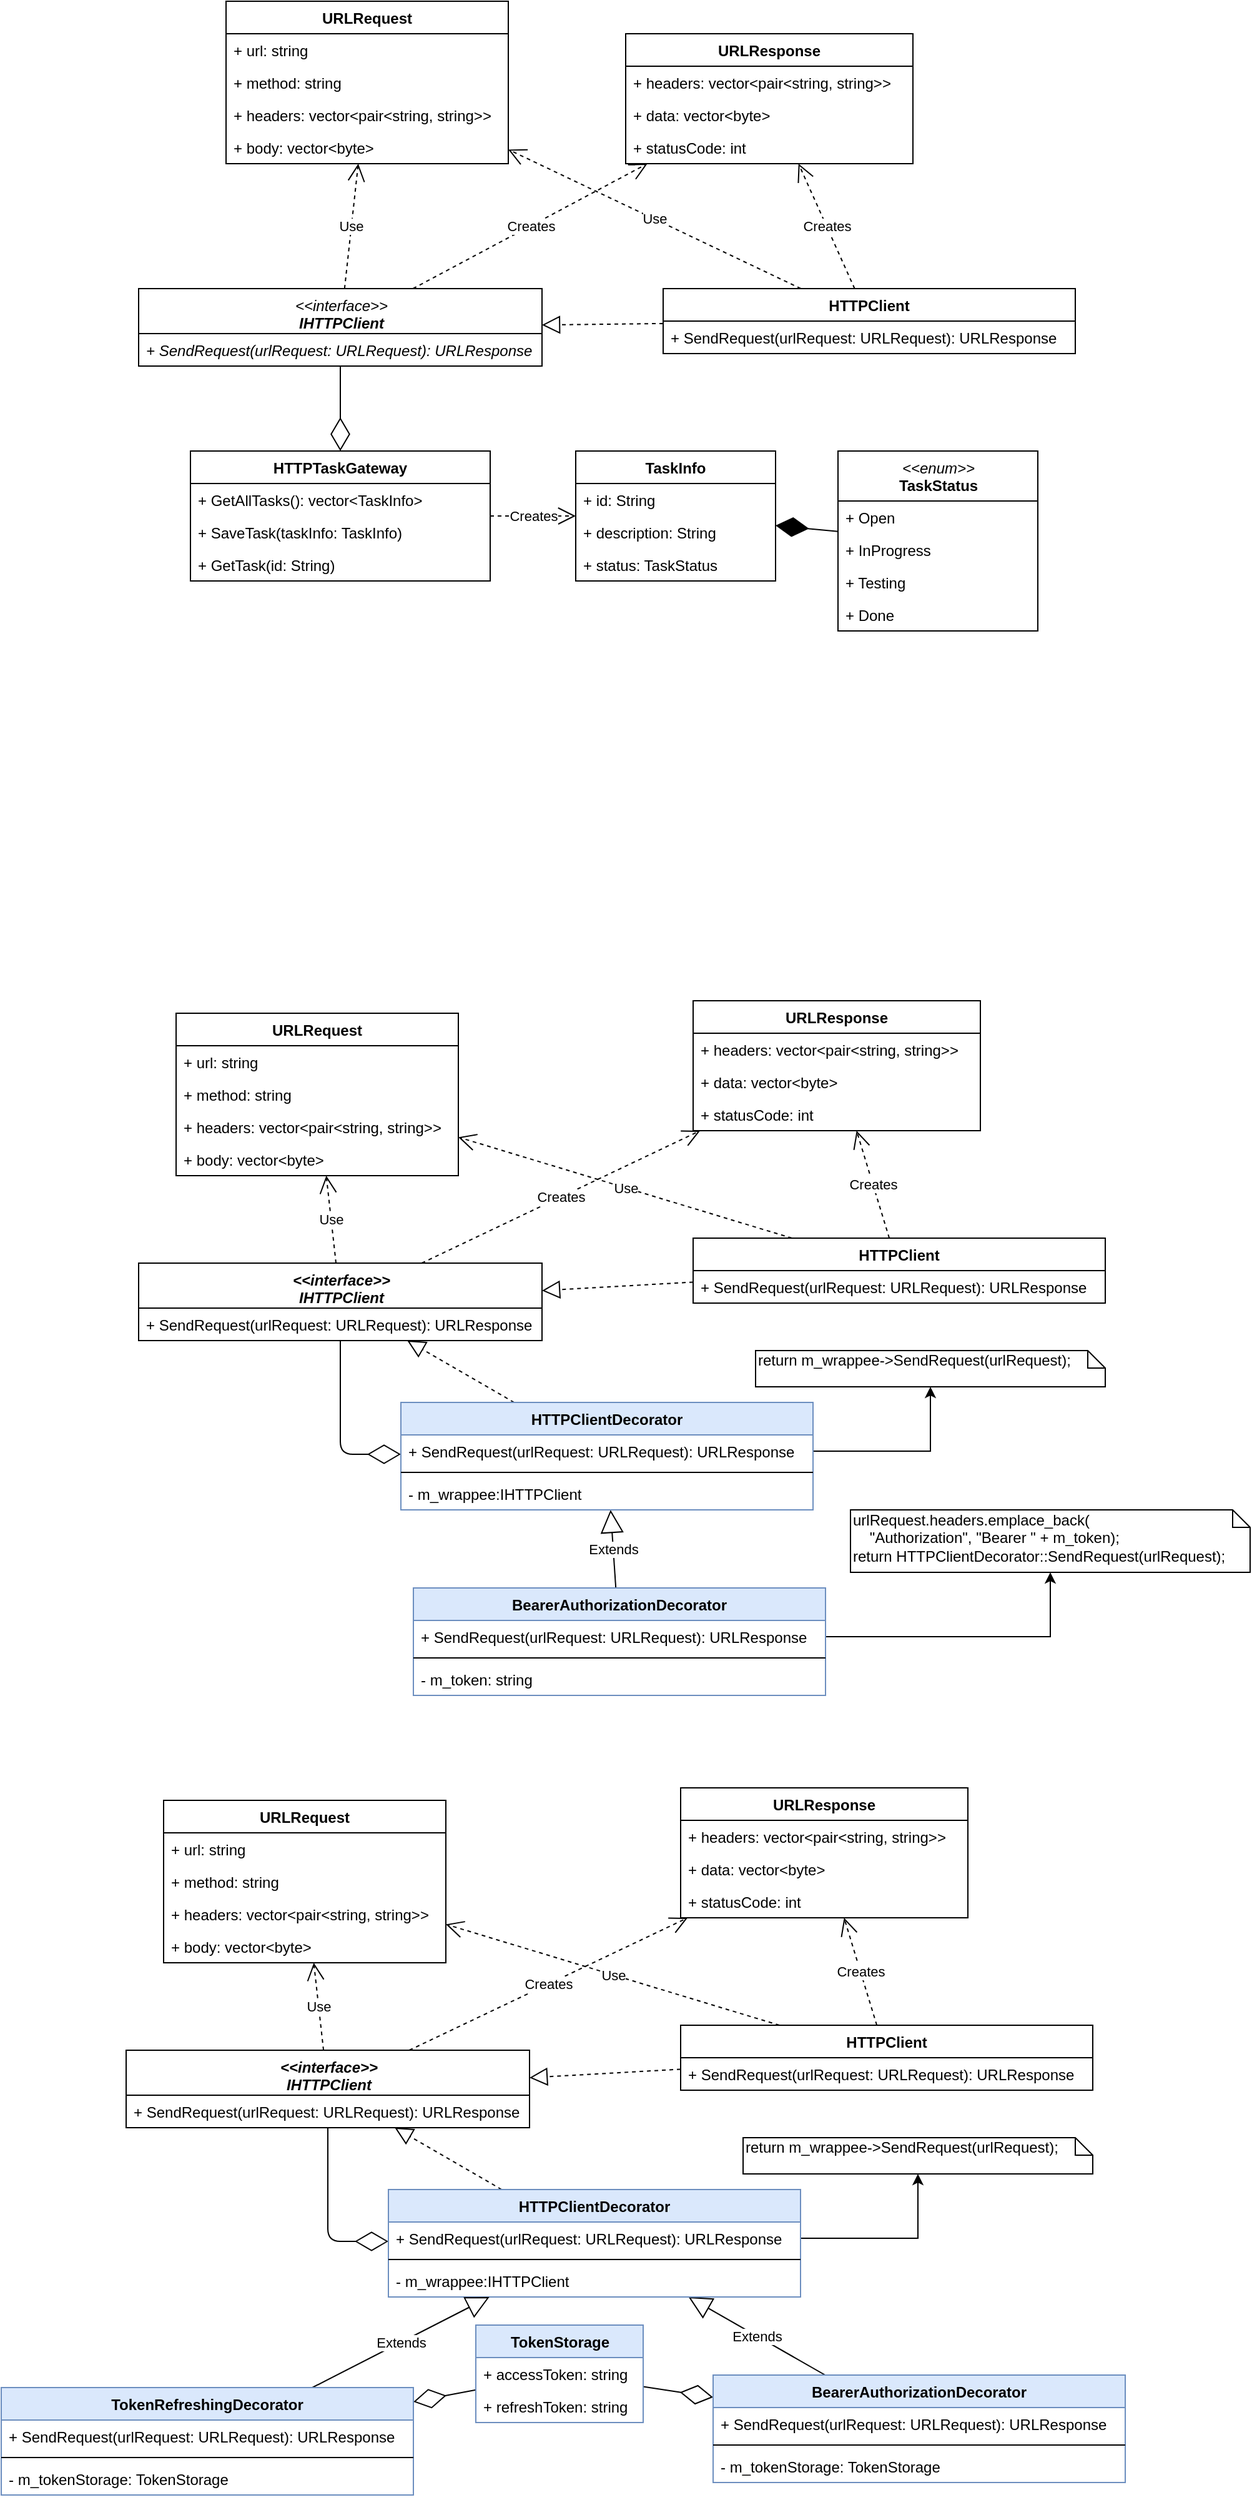 <mxfile version="13.6.9" type="device"><diagram id="-SCo0IzD3oHXbsOg4MZh" name="Page-1"><mxGraphModel dx="2249" dy="840" grid="1" gridSize="10" guides="1" tooltips="1" connect="1" arrows="1" fold="1" page="1" pageScale="1" pageWidth="827" pageHeight="1169" math="0" shadow="0"><root><mxCell id="0"/><mxCell id="1" parent="0"/><mxCell id="9I6hs4nXbi-sUa1rTmq4-19" value="Use" style="endArrow=open;endSize=12;dashed=1;html=1;" edge="1" parent="1" source="9I6hs4nXbi-sUa1rTmq4-7" target="9I6hs4nXbi-sUa1rTmq4-1"><mxGeometry width="160" relative="1" as="geometry"><mxPoint x="440" y="190" as="sourcePoint"/><mxPoint x="600" y="190" as="targetPoint"/></mxGeometry></mxCell><mxCell id="9I6hs4nXbi-sUa1rTmq4-20" value="Creates" style="endArrow=open;endSize=12;dashed=1;html=1;" edge="1" parent="1" source="9I6hs4nXbi-sUa1rTmq4-7" target="9I6hs4nXbi-sUa1rTmq4-11"><mxGeometry width="160" relative="1" as="geometry"><mxPoint x="410.795" y="250" as="sourcePoint"/><mxPoint x="386.012" y="180" as="targetPoint"/></mxGeometry></mxCell><mxCell id="9I6hs4nXbi-sUa1rTmq4-37" value="" style="endArrow=diamondThin;endFill=0;endSize=24;html=1;" edge="1" parent="1" source="9I6hs4nXbi-sUa1rTmq4-42" target="9I6hs4nXbi-sUa1rTmq4-21"><mxGeometry width="160" relative="1" as="geometry"><mxPoint x="290" y="610" as="sourcePoint"/><mxPoint x="450" y="610" as="targetPoint"/></mxGeometry></mxCell><mxCell id="9I6hs4nXbi-sUa1rTmq4-38" value="Creates" style="endArrow=open;endSize=12;dashed=1;html=1;" edge="1" parent="1" source="9I6hs4nXbi-sUa1rTmq4-21" target="9I6hs4nXbi-sUa1rTmq4-26"><mxGeometry width="160" relative="1" as="geometry"><mxPoint x="600" y="540" as="sourcePoint"/><mxPoint x="760" y="540" as="targetPoint"/></mxGeometry></mxCell><mxCell id="9I6hs4nXbi-sUa1rTmq4-39" value="" style="endArrow=diamondThin;endFill=1;endSize=24;html=1;" edge="1" parent="1" source="9I6hs4nXbi-sUa1rTmq4-31" target="9I6hs4nXbi-sUa1rTmq4-26"><mxGeometry width="160" relative="1" as="geometry"><mxPoint x="660" y="570" as="sourcePoint"/><mxPoint x="820" y="570" as="targetPoint"/></mxGeometry></mxCell><mxCell id="9I6hs4nXbi-sUa1rTmq4-42" value="&lt;i&gt;&lt;span style=&quot;font-weight: normal&quot;&gt;&amp;lt;&amp;lt;interface&amp;gt;&amp;gt;&lt;/span&gt;&lt;br&gt;IHTTPClient&lt;/i&gt;" style="swimlane;fontStyle=1;align=center;verticalAlign=top;childLayout=stackLayout;horizontal=1;startSize=36;horizontalStack=0;resizeParent=1;resizeParentMax=0;resizeLast=0;collapsible=1;marginBottom=0;html=1;" vertex="1" parent="1"><mxGeometry x="-30" y="270" width="323" height="62" as="geometry"/></mxCell><mxCell id="9I6hs4nXbi-sUa1rTmq4-46" value="+ SendRequest(urlRequest: URLRequest): URLResponse" style="text;strokeColor=none;fillColor=none;align=left;verticalAlign=top;spacingLeft=4;spacingRight=4;overflow=hidden;rotatable=0;points=[[0,0.5],[1,0.5]];portConstraint=eastwest;fontStyle=2" vertex="1" parent="9I6hs4nXbi-sUa1rTmq4-42"><mxGeometry y="36" width="323" height="26" as="geometry"/></mxCell><mxCell id="9I6hs4nXbi-sUa1rTmq4-47" value="Use" style="endArrow=open;endSize=12;dashed=1;html=1;" edge="1" parent="1" source="9I6hs4nXbi-sUa1rTmq4-42" target="9I6hs4nXbi-sUa1rTmq4-1"><mxGeometry width="160" relative="1" as="geometry"><mxPoint x="604.492" y="270" as="sourcePoint"/><mxPoint x="464.271" y="180" as="targetPoint"/></mxGeometry></mxCell><mxCell id="9I6hs4nXbi-sUa1rTmq4-48" value="Creates" style="endArrow=open;endSize=12;dashed=1;html=1;" edge="1" parent="1" source="9I6hs4nXbi-sUa1rTmq4-42" target="9I6hs4nXbi-sUa1rTmq4-11"><mxGeometry width="160" relative="1" as="geometry"><mxPoint x="650.024" y="270" as="sourcePoint"/><mxPoint x="677.464" y="128" as="targetPoint"/></mxGeometry></mxCell><mxCell id="9I6hs4nXbi-sUa1rTmq4-49" value="" style="endArrow=block;dashed=1;endFill=0;endSize=12;html=1;" edge="1" parent="1" source="9I6hs4nXbi-sUa1rTmq4-7" target="9I6hs4nXbi-sUa1rTmq4-42"><mxGeometry width="160" relative="1" as="geometry"><mxPoint x="180" y="460" as="sourcePoint"/><mxPoint x="340" y="460" as="targetPoint"/></mxGeometry></mxCell><mxCell id="9I6hs4nXbi-sUa1rTmq4-1" value="URLRequest" style="swimlane;fontStyle=1;align=center;verticalAlign=top;childLayout=stackLayout;horizontal=1;startSize=26;horizontalStack=0;resizeParent=1;resizeParentMax=0;resizeLast=0;collapsible=1;marginBottom=0;" vertex="1" parent="1"><mxGeometry x="40" y="40" width="226" height="130" as="geometry"/></mxCell><mxCell id="9I6hs4nXbi-sUa1rTmq4-6" value="+ url: string" style="text;strokeColor=none;fillColor=none;align=left;verticalAlign=top;spacingLeft=4;spacingRight=4;overflow=hidden;rotatable=0;points=[[0,0.5],[1,0.5]];portConstraint=eastwest;" vertex="1" parent="9I6hs4nXbi-sUa1rTmq4-1"><mxGeometry y="26" width="226" height="26" as="geometry"/></mxCell><mxCell id="9I6hs4nXbi-sUa1rTmq4-5" value="+ method: string" style="text;strokeColor=none;fillColor=none;align=left;verticalAlign=top;spacingLeft=4;spacingRight=4;overflow=hidden;rotatable=0;points=[[0,0.5],[1,0.5]];portConstraint=eastwest;" vertex="1" parent="9I6hs4nXbi-sUa1rTmq4-1"><mxGeometry y="52" width="226" height="26" as="geometry"/></mxCell><mxCell id="9I6hs4nXbi-sUa1rTmq4-4" value="+ headers: vector&lt;pair&lt;string, string&gt;&gt;" style="text;strokeColor=none;fillColor=none;align=left;verticalAlign=top;spacingLeft=4;spacingRight=4;overflow=hidden;rotatable=0;points=[[0,0.5],[1,0.5]];portConstraint=eastwest;" vertex="1" parent="9I6hs4nXbi-sUa1rTmq4-1"><mxGeometry y="78" width="226" height="26" as="geometry"/></mxCell><mxCell id="9I6hs4nXbi-sUa1rTmq4-2" value="+ body: vector&lt;byte&gt;" style="text;strokeColor=none;fillColor=none;align=left;verticalAlign=top;spacingLeft=4;spacingRight=4;overflow=hidden;rotatable=0;points=[[0,0.5],[1,0.5]];portConstraint=eastwest;" vertex="1" parent="9I6hs4nXbi-sUa1rTmq4-1"><mxGeometry y="104" width="226" height="26" as="geometry"/></mxCell><mxCell id="9I6hs4nXbi-sUa1rTmq4-53" value="Use" style="endArrow=open;endSize=12;dashed=1;html=1;" edge="1" source="9I6hs4nXbi-sUa1rTmq4-76" target="9I6hs4nXbi-sUa1rTmq4-78" parent="1"><mxGeometry width="160" relative="1" as="geometry"><mxPoint x="440" y="970" as="sourcePoint"/><mxPoint x="600" y="970" as="targetPoint"/></mxGeometry></mxCell><mxCell id="9I6hs4nXbi-sUa1rTmq4-54" value="Creates" style="endArrow=open;endSize=12;dashed=1;html=1;" edge="1" source="9I6hs4nXbi-sUa1rTmq4-76" target="9I6hs4nXbi-sUa1rTmq4-50" parent="1"><mxGeometry width="160" relative="1" as="geometry"><mxPoint x="410.795" y="1030" as="sourcePoint"/><mxPoint x="386.012" y="960" as="targetPoint"/></mxGeometry></mxCell><mxCell id="9I6hs4nXbi-sUa1rTmq4-60" value="Use" style="endArrow=open;endSize=12;dashed=1;html=1;" edge="1" source="9I6hs4nXbi-sUa1rTmq4-58" target="9I6hs4nXbi-sUa1rTmq4-78" parent="1"><mxGeometry width="160" relative="1" as="geometry"><mxPoint x="604.492" y="1050" as="sourcePoint"/><mxPoint x="464.271" y="960" as="targetPoint"/></mxGeometry></mxCell><mxCell id="9I6hs4nXbi-sUa1rTmq4-61" value="Creates" style="endArrow=open;endSize=12;dashed=1;html=1;" edge="1" source="9I6hs4nXbi-sUa1rTmq4-58" target="9I6hs4nXbi-sUa1rTmq4-50" parent="1"><mxGeometry width="160" relative="1" as="geometry"><mxPoint x="650.024" y="1050" as="sourcePoint"/><mxPoint x="677.464" y="908" as="targetPoint"/></mxGeometry></mxCell><mxCell id="9I6hs4nXbi-sUa1rTmq4-62" value="" style="endArrow=block;dashed=1;endFill=0;endSize=12;html=1;" edge="1" source="9I6hs4nXbi-sUa1rTmq4-76" target="9I6hs4nXbi-sUa1rTmq4-58" parent="1"><mxGeometry width="160" relative="1" as="geometry"><mxPoint x="180" y="1240" as="sourcePoint"/><mxPoint x="340" y="1240" as="targetPoint"/></mxGeometry></mxCell><mxCell id="9I6hs4nXbi-sUa1rTmq4-11" value="URLResponse" style="swimlane;fontStyle=1;align=center;verticalAlign=top;childLayout=stackLayout;horizontal=1;startSize=26;horizontalStack=0;resizeParent=1;resizeParentMax=0;resizeLast=0;collapsible=1;marginBottom=0;" vertex="1" parent="1"><mxGeometry x="360" y="66" width="230" height="104" as="geometry"/></mxCell><mxCell id="9I6hs4nXbi-sUa1rTmq4-12" value="+ headers: vector&lt;pair&lt;string, string&gt;&gt;" style="text;strokeColor=none;fillColor=none;align=left;verticalAlign=top;spacingLeft=4;spacingRight=4;overflow=hidden;rotatable=0;points=[[0,0.5],[1,0.5]];portConstraint=eastwest;" vertex="1" parent="9I6hs4nXbi-sUa1rTmq4-11"><mxGeometry y="26" width="230" height="26" as="geometry"/></mxCell><mxCell id="9I6hs4nXbi-sUa1rTmq4-14" value="+ data: vector&lt;byte&gt;" style="text;strokeColor=none;fillColor=none;align=left;verticalAlign=top;spacingLeft=4;spacingRight=4;overflow=hidden;rotatable=0;points=[[0,0.5],[1,0.5]];portConstraint=eastwest;" vertex="1" parent="9I6hs4nXbi-sUa1rTmq4-11"><mxGeometry y="52" width="230" height="26" as="geometry"/></mxCell><mxCell id="9I6hs4nXbi-sUa1rTmq4-139" value="+ statusCode: int" style="text;strokeColor=none;fillColor=none;align=left;verticalAlign=top;spacingLeft=4;spacingRight=4;overflow=hidden;rotatable=0;points=[[0,0.5],[1,0.5]];portConstraint=eastwest;" vertex="1" parent="9I6hs4nXbi-sUa1rTmq4-11"><mxGeometry y="78" width="230" height="26" as="geometry"/></mxCell><mxCell id="9I6hs4nXbi-sUa1rTmq4-58" value="&lt;i&gt;&amp;lt;&amp;lt;interface&amp;gt;&amp;gt;&lt;br&gt;IHTTPClient&lt;/i&gt;" style="swimlane;fontStyle=1;align=center;verticalAlign=top;childLayout=stackLayout;horizontal=1;startSize=36;horizontalStack=0;resizeParent=1;resizeParentMax=0;resizeLast=0;collapsible=1;marginBottom=0;html=1;" vertex="1" parent="1"><mxGeometry x="-30" y="1050" width="323" height="62" as="geometry"/></mxCell><mxCell id="9I6hs4nXbi-sUa1rTmq4-59" value="+ SendRequest(urlRequest: URLRequest): URLResponse" style="text;strokeColor=none;fillColor=none;align=left;verticalAlign=top;spacingLeft=4;spacingRight=4;overflow=hidden;rotatable=0;points=[[0,0.5],[1,0.5]];portConstraint=eastwest;" vertex="1" parent="9I6hs4nXbi-sUa1rTmq4-58"><mxGeometry y="36" width="323" height="26" as="geometry"/></mxCell><mxCell id="9I6hs4nXbi-sUa1rTmq4-85" value="" style="endArrow=diamondThin;endFill=0;endSize=24;html=1;edgeStyle=orthogonalEdgeStyle;" edge="1" parent="1" source="9I6hs4nXbi-sUa1rTmq4-58" target="9I6hs4nXbi-sUa1rTmq4-83"><mxGeometry width="160" relative="1" as="geometry"><mxPoint x="334" y="1250" as="sourcePoint"/><mxPoint x="494" y="1250" as="targetPoint"/><Array as="points"><mxPoint x="132" y="1203"/></Array></mxGeometry></mxCell><mxCell id="9I6hs4nXbi-sUa1rTmq4-88" value="" style="endArrow=block;dashed=1;endFill=0;endSize=12;html=1;" edge="1" parent="1" source="9I6hs4nXbi-sUa1rTmq4-83" target="9I6hs4nXbi-sUa1rTmq4-58"><mxGeometry width="160" relative="1" as="geometry"><mxPoint x="690" y="1087.156" as="sourcePoint"/><mxPoint x="303" y="1089.868" as="targetPoint"/></mxGeometry></mxCell><mxCell id="9I6hs4nXbi-sUa1rTmq4-93" value="Extends" style="endArrow=block;endSize=16;endFill=0;html=1;" edge="1" parent="1" source="9I6hs4nXbi-sUa1rTmq4-89" target="9I6hs4nXbi-sUa1rTmq4-83"><mxGeometry width="160" relative="1" as="geometry"><mxPoint x="710" y="1360" as="sourcePoint"/><mxPoint x="870" y="1360" as="targetPoint"/></mxGeometry></mxCell><mxCell id="9I6hs4nXbi-sUa1rTmq4-21" value="HTTPTaskGateway" style="swimlane;fontStyle=1;align=center;verticalAlign=top;childLayout=stackLayout;horizontal=1;startSize=26;horizontalStack=0;resizeParent=1;resizeParentMax=0;resizeLast=0;collapsible=1;marginBottom=0;" vertex="1" parent="1"><mxGeometry x="11.5" y="400" width="240" height="104" as="geometry"/></mxCell><mxCell id="9I6hs4nXbi-sUa1rTmq4-24" value="+ GetAllTasks(): vector&lt;TaskInfo&gt;" style="text;strokeColor=none;fillColor=none;align=left;verticalAlign=top;spacingLeft=4;spacingRight=4;overflow=hidden;rotatable=0;points=[[0,0.5],[1,0.5]];portConstraint=eastwest;" vertex="1" parent="9I6hs4nXbi-sUa1rTmq4-21"><mxGeometry y="26" width="240" height="26" as="geometry"/></mxCell><mxCell id="9I6hs4nXbi-sUa1rTmq4-40" value="+ SaveTask(taskInfo: TaskInfo)" style="text;strokeColor=none;fillColor=none;align=left;verticalAlign=top;spacingLeft=4;spacingRight=4;overflow=hidden;rotatable=0;points=[[0,0.5],[1,0.5]];portConstraint=eastwest;" vertex="1" parent="9I6hs4nXbi-sUa1rTmq4-21"><mxGeometry y="52" width="240" height="26" as="geometry"/></mxCell><mxCell id="9I6hs4nXbi-sUa1rTmq4-41" value="+ GetTask(id: String)" style="text;strokeColor=none;fillColor=none;align=left;verticalAlign=top;spacingLeft=4;spacingRight=4;overflow=hidden;rotatable=0;points=[[0,0.5],[1,0.5]];portConstraint=eastwest;" vertex="1" parent="9I6hs4nXbi-sUa1rTmq4-21"><mxGeometry y="78" width="240" height="26" as="geometry"/></mxCell><mxCell id="9I6hs4nXbi-sUa1rTmq4-26" value="TaskInfo" style="swimlane;fontStyle=1;align=center;verticalAlign=top;childLayout=stackLayout;horizontal=1;startSize=26;horizontalStack=0;resizeParent=1;resizeParentMax=0;resizeLast=0;collapsible=1;marginBottom=0;" vertex="1" parent="1"><mxGeometry x="320" y="400" width="160" height="104" as="geometry"/></mxCell><mxCell id="9I6hs4nXbi-sUa1rTmq4-27" value="+ id: String" style="text;strokeColor=none;fillColor=none;align=left;verticalAlign=top;spacingLeft=4;spacingRight=4;overflow=hidden;rotatable=0;points=[[0,0.5],[1,0.5]];portConstraint=eastwest;" vertex="1" parent="9I6hs4nXbi-sUa1rTmq4-26"><mxGeometry y="26" width="160" height="26" as="geometry"/></mxCell><mxCell id="9I6hs4nXbi-sUa1rTmq4-29" value="+ description: String" style="text;strokeColor=none;fillColor=none;align=left;verticalAlign=top;spacingLeft=4;spacingRight=4;overflow=hidden;rotatable=0;points=[[0,0.5],[1,0.5]];portConstraint=eastwest;" vertex="1" parent="9I6hs4nXbi-sUa1rTmq4-26"><mxGeometry y="52" width="160" height="26" as="geometry"/></mxCell><mxCell id="9I6hs4nXbi-sUa1rTmq4-30" value="+ status: TaskStatus" style="text;strokeColor=none;fillColor=none;align=left;verticalAlign=top;spacingLeft=4;spacingRight=4;overflow=hidden;rotatable=0;points=[[0,0.5],[1,0.5]];portConstraint=eastwest;" vertex="1" parent="9I6hs4nXbi-sUa1rTmq4-26"><mxGeometry y="78" width="160" height="26" as="geometry"/></mxCell><mxCell id="9I6hs4nXbi-sUa1rTmq4-31" value="&lt;i style=&quot;font-weight: normal&quot;&gt;&amp;lt;&amp;lt;enum&amp;gt;&amp;gt;&lt;/i&gt;&lt;br&gt;TaskStatus" style="swimlane;fontStyle=1;align=center;verticalAlign=top;childLayout=stackLayout;horizontal=1;startSize=40;horizontalStack=0;resizeParent=1;resizeParentMax=0;resizeLast=0;collapsible=1;marginBottom=0;html=1;" vertex="1" parent="1"><mxGeometry x="530" y="400" width="160" height="144" as="geometry"/></mxCell><mxCell id="9I6hs4nXbi-sUa1rTmq4-32" value="+ Open" style="text;strokeColor=none;fillColor=none;align=left;verticalAlign=top;spacingLeft=4;spacingRight=4;overflow=hidden;rotatable=0;points=[[0,0.5],[1,0.5]];portConstraint=eastwest;" vertex="1" parent="9I6hs4nXbi-sUa1rTmq4-31"><mxGeometry y="40" width="160" height="26" as="geometry"/></mxCell><mxCell id="9I6hs4nXbi-sUa1rTmq4-34" value="+ InProgress" style="text;strokeColor=none;fillColor=none;align=left;verticalAlign=top;spacingLeft=4;spacingRight=4;overflow=hidden;rotatable=0;points=[[0,0.5],[1,0.5]];portConstraint=eastwest;" vertex="1" parent="9I6hs4nXbi-sUa1rTmq4-31"><mxGeometry y="66" width="160" height="26" as="geometry"/></mxCell><mxCell id="9I6hs4nXbi-sUa1rTmq4-35" value="+ Testing" style="text;strokeColor=none;fillColor=none;align=left;verticalAlign=top;spacingLeft=4;spacingRight=4;overflow=hidden;rotatable=0;points=[[0,0.5],[1,0.5]];portConstraint=eastwest;" vertex="1" parent="9I6hs4nXbi-sUa1rTmq4-31"><mxGeometry y="92" width="160" height="26" as="geometry"/></mxCell><mxCell id="9I6hs4nXbi-sUa1rTmq4-36" value="+ Done" style="text;strokeColor=none;fillColor=none;align=left;verticalAlign=top;spacingLeft=4;spacingRight=4;overflow=hidden;rotatable=0;points=[[0,0.5],[1,0.5]];portConstraint=eastwest;" vertex="1" parent="9I6hs4nXbi-sUa1rTmq4-31"><mxGeometry y="118" width="160" height="26" as="geometry"/></mxCell><mxCell id="9I6hs4nXbi-sUa1rTmq4-7" value="HTTPClient" style="swimlane;fontStyle=1;align=center;verticalAlign=top;childLayout=stackLayout;horizontal=1;startSize=26;horizontalStack=0;resizeParent=1;resizeParentMax=0;resizeLast=0;collapsible=1;marginBottom=0;" vertex="1" parent="1"><mxGeometry x="390" y="270" width="330" height="52" as="geometry"/></mxCell><mxCell id="9I6hs4nXbi-sUa1rTmq4-8" value="+ SendRequest(urlRequest: URLRequest): URLResponse" style="text;strokeColor=none;fillColor=none;align=left;verticalAlign=top;spacingLeft=4;spacingRight=4;overflow=hidden;rotatable=0;points=[[0,0.5],[1,0.5]];portConstraint=eastwest;" vertex="1" parent="9I6hs4nXbi-sUa1rTmq4-7"><mxGeometry y="26" width="330" height="26" as="geometry"/></mxCell><mxCell id="9I6hs4nXbi-sUa1rTmq4-94" value="return m_wrappee-&amp;gt;SendRequest(urlRequest);" style="shape=note;whiteSpace=wrap;html=1;size=14;verticalAlign=top;align=left;spacingTop=-6;" vertex="1" parent="1"><mxGeometry x="464" y="1120" width="280" height="29" as="geometry"/></mxCell><mxCell id="9I6hs4nXbi-sUa1rTmq4-95" style="edgeStyle=orthogonalEdgeStyle;rounded=0;orthogonalLoop=1;jettySize=auto;html=1;" edge="1" parent="1" source="9I6hs4nXbi-sUa1rTmq4-84" target="9I6hs4nXbi-sUa1rTmq4-94"><mxGeometry relative="1" as="geometry"/></mxCell><mxCell id="9I6hs4nXbi-sUa1rTmq4-50" value="URLResponse" style="swimlane;fontStyle=1;align=center;verticalAlign=top;childLayout=stackLayout;horizontal=1;startSize=26;horizontalStack=0;resizeParent=1;resizeParentMax=0;resizeLast=0;collapsible=1;marginBottom=0;" vertex="1" parent="1"><mxGeometry x="414" y="840" width="230" height="104" as="geometry"/></mxCell><mxCell id="9I6hs4nXbi-sUa1rTmq4-51" value="+ headers: vector&lt;pair&lt;string, string&gt;&gt;" style="text;strokeColor=none;fillColor=none;align=left;verticalAlign=top;spacingLeft=4;spacingRight=4;overflow=hidden;rotatable=0;points=[[0,0.5],[1,0.5]];portConstraint=eastwest;" vertex="1" parent="9I6hs4nXbi-sUa1rTmq4-50"><mxGeometry y="26" width="230" height="26" as="geometry"/></mxCell><mxCell id="9I6hs4nXbi-sUa1rTmq4-52" value="+ data: vector&lt;byte&gt;" style="text;strokeColor=none;fillColor=none;align=left;verticalAlign=top;spacingLeft=4;spacingRight=4;overflow=hidden;rotatable=0;points=[[0,0.5],[1,0.5]];portConstraint=eastwest;" vertex="1" parent="9I6hs4nXbi-sUa1rTmq4-50"><mxGeometry y="52" width="230" height="26" as="geometry"/></mxCell><mxCell id="9I6hs4nXbi-sUa1rTmq4-138" value="+ statusCode: int" style="text;strokeColor=none;fillColor=none;align=left;verticalAlign=top;spacingLeft=4;spacingRight=4;overflow=hidden;rotatable=0;points=[[0,0.5],[1,0.5]];portConstraint=eastwest;" vertex="1" parent="9I6hs4nXbi-sUa1rTmq4-50"><mxGeometry y="78" width="230" height="26" as="geometry"/></mxCell><mxCell id="9I6hs4nXbi-sUa1rTmq4-78" value="URLRequest" style="swimlane;fontStyle=1;align=center;verticalAlign=top;childLayout=stackLayout;horizontal=1;startSize=26;horizontalStack=0;resizeParent=1;resizeParentMax=0;resizeLast=0;collapsible=1;marginBottom=0;" vertex="1" parent="1"><mxGeometry y="850" width="226" height="130" as="geometry"/></mxCell><mxCell id="9I6hs4nXbi-sUa1rTmq4-79" value="+ url: string" style="text;strokeColor=none;fillColor=none;align=left;verticalAlign=top;spacingLeft=4;spacingRight=4;overflow=hidden;rotatable=0;points=[[0,0.5],[1,0.5]];portConstraint=eastwest;" vertex="1" parent="9I6hs4nXbi-sUa1rTmq4-78"><mxGeometry y="26" width="226" height="26" as="geometry"/></mxCell><mxCell id="9I6hs4nXbi-sUa1rTmq4-80" value="+ method: string" style="text;strokeColor=none;fillColor=none;align=left;verticalAlign=top;spacingLeft=4;spacingRight=4;overflow=hidden;rotatable=0;points=[[0,0.5],[1,0.5]];portConstraint=eastwest;" vertex="1" parent="9I6hs4nXbi-sUa1rTmq4-78"><mxGeometry y="52" width="226" height="26" as="geometry"/></mxCell><mxCell id="9I6hs4nXbi-sUa1rTmq4-81" value="+ headers: vector&lt;pair&lt;string, string&gt;&gt;" style="text;strokeColor=none;fillColor=none;align=left;verticalAlign=top;spacingLeft=4;spacingRight=4;overflow=hidden;rotatable=0;points=[[0,0.5],[1,0.5]];portConstraint=eastwest;" vertex="1" parent="9I6hs4nXbi-sUa1rTmq4-78"><mxGeometry y="78" width="226" height="26" as="geometry"/></mxCell><mxCell id="9I6hs4nXbi-sUa1rTmq4-82" value="+ body: vector&lt;byte&gt;" style="text;strokeColor=none;fillColor=none;align=left;verticalAlign=top;spacingLeft=4;spacingRight=4;overflow=hidden;rotatable=0;points=[[0,0.5],[1,0.5]];portConstraint=eastwest;" vertex="1" parent="9I6hs4nXbi-sUa1rTmq4-78"><mxGeometry y="104" width="226" height="26" as="geometry"/></mxCell><mxCell id="9I6hs4nXbi-sUa1rTmq4-98" value="urlRequest.headers.emplace_back(&lt;br&gt;&amp;nbsp; &amp;nbsp; &quot;Authorization&quot;, &quot;Bearer &quot; + m_token);&lt;br&gt;return HTTPClientDecorator::SendRequest(urlRequest);" style="shape=note;whiteSpace=wrap;html=1;size=14;verticalAlign=top;align=left;spacingTop=-6;" vertex="1" parent="1"><mxGeometry x="540" y="1247.5" width="320" height="50" as="geometry"/></mxCell><mxCell id="9I6hs4nXbi-sUa1rTmq4-99" style="edgeStyle=orthogonalEdgeStyle;rounded=0;orthogonalLoop=1;jettySize=auto;html=1;" edge="1" parent="1" source="9I6hs4nXbi-sUa1rTmq4-90" target="9I6hs4nXbi-sUa1rTmq4-98"><mxGeometry relative="1" as="geometry"/></mxCell><mxCell id="9I6hs4nXbi-sUa1rTmq4-83" value="HTTPClientDecorator" style="swimlane;fontStyle=1;align=center;verticalAlign=top;childLayout=stackLayout;horizontal=1;startSize=26;horizontalStack=0;resizeParent=1;resizeParentMax=0;resizeLast=0;collapsible=1;marginBottom=0;fillColor=#dae8fc;strokeColor=#6c8ebf;" vertex="1" parent="1"><mxGeometry x="180" y="1161.5" width="330" height="86" as="geometry"/></mxCell><mxCell id="9I6hs4nXbi-sUa1rTmq4-84" value="+ SendRequest(urlRequest: URLRequest): URLResponse" style="text;strokeColor=none;fillColor=none;align=left;verticalAlign=top;spacingLeft=4;spacingRight=4;overflow=hidden;rotatable=0;points=[[0,0.5],[1,0.5]];portConstraint=eastwest;" vertex="1" parent="9I6hs4nXbi-sUa1rTmq4-83"><mxGeometry y="26" width="330" height="26" as="geometry"/></mxCell><mxCell id="9I6hs4nXbi-sUa1rTmq4-87" value="" style="line;strokeWidth=1;fillColor=none;align=left;verticalAlign=middle;spacingTop=-1;spacingLeft=3;spacingRight=3;rotatable=0;labelPosition=right;points=[];portConstraint=eastwest;html=1;" vertex="1" parent="9I6hs4nXbi-sUa1rTmq4-83"><mxGeometry y="52" width="330" height="8" as="geometry"/></mxCell><mxCell id="9I6hs4nXbi-sUa1rTmq4-86" value="- m_wrappee:IHTTPClient" style="text;strokeColor=none;fillColor=none;align=left;verticalAlign=top;spacingLeft=4;spacingRight=4;overflow=hidden;rotatable=0;points=[[0,0.5],[1,0.5]];portConstraint=eastwest;" vertex="1" parent="9I6hs4nXbi-sUa1rTmq4-83"><mxGeometry y="60" width="330" height="26" as="geometry"/></mxCell><mxCell id="9I6hs4nXbi-sUa1rTmq4-76" value="HTTPClient" style="swimlane;fontStyle=1;align=center;verticalAlign=top;childLayout=stackLayout;horizontal=1;startSize=26;horizontalStack=0;resizeParent=1;resizeParentMax=0;resizeLast=0;collapsible=1;marginBottom=0;" vertex="1" parent="1"><mxGeometry x="414" y="1030" width="330" height="52" as="geometry"/></mxCell><mxCell id="9I6hs4nXbi-sUa1rTmq4-77" value="+ SendRequest(urlRequest: URLRequest): URLResponse" style="text;strokeColor=none;fillColor=none;align=left;verticalAlign=top;spacingLeft=4;spacingRight=4;overflow=hidden;rotatable=0;points=[[0,0.5],[1,0.5]];portConstraint=eastwest;" vertex="1" parent="9I6hs4nXbi-sUa1rTmq4-76"><mxGeometry y="26" width="330" height="26" as="geometry"/></mxCell><mxCell id="9I6hs4nXbi-sUa1rTmq4-89" value="BearerAuthorizationDecorator" style="swimlane;fontStyle=1;align=center;verticalAlign=top;childLayout=stackLayout;horizontal=1;startSize=26;horizontalStack=0;resizeParent=1;resizeParentMax=0;resizeLast=0;collapsible=1;marginBottom=0;fillColor=#dae8fc;strokeColor=#6c8ebf;" vertex="1" parent="1"><mxGeometry x="190" y="1310" width="330" height="86" as="geometry"/></mxCell><mxCell id="9I6hs4nXbi-sUa1rTmq4-90" value="+ SendRequest(urlRequest: URLRequest): URLResponse" style="text;strokeColor=none;fillColor=none;align=left;verticalAlign=top;spacingLeft=4;spacingRight=4;overflow=hidden;rotatable=0;points=[[0,0.5],[1,0.5]];portConstraint=eastwest;" vertex="1" parent="9I6hs4nXbi-sUa1rTmq4-89"><mxGeometry y="26" width="330" height="26" as="geometry"/></mxCell><mxCell id="9I6hs4nXbi-sUa1rTmq4-97" value="" style="line;strokeWidth=1;fillColor=none;align=left;verticalAlign=middle;spacingTop=-1;spacingLeft=3;spacingRight=3;rotatable=0;labelPosition=right;points=[];portConstraint=eastwest;html=1;" vertex="1" parent="9I6hs4nXbi-sUa1rTmq4-89"><mxGeometry y="52" width="330" height="8" as="geometry"/></mxCell><mxCell id="9I6hs4nXbi-sUa1rTmq4-96" value="- m_token: string" style="text;strokeColor=none;fillColor=none;align=left;verticalAlign=top;spacingLeft=4;spacingRight=4;overflow=hidden;rotatable=0;points=[[0,0.5],[1,0.5]];portConstraint=eastwest;" vertex="1" parent="9I6hs4nXbi-sUa1rTmq4-89"><mxGeometry y="60" width="330" height="26" as="geometry"/></mxCell><mxCell id="9I6hs4nXbi-sUa1rTmq4-100" value="Use" style="endArrow=open;endSize=12;dashed=1;html=1;" edge="1" source="9I6hs4nXbi-sUa1rTmq4-126" target="9I6hs4nXbi-sUa1rTmq4-115" parent="1"><mxGeometry width="160" relative="1" as="geometry"><mxPoint x="430" y="1600" as="sourcePoint"/><mxPoint x="590" y="1600" as="targetPoint"/></mxGeometry></mxCell><mxCell id="9I6hs4nXbi-sUa1rTmq4-101" value="Creates" style="endArrow=open;endSize=12;dashed=1;html=1;" edge="1" source="9I6hs4nXbi-sUa1rTmq4-126" target="9I6hs4nXbi-sUa1rTmq4-112" parent="1"><mxGeometry width="160" relative="1" as="geometry"><mxPoint x="400.795" y="1660" as="sourcePoint"/><mxPoint x="376.012" y="1590" as="targetPoint"/></mxGeometry></mxCell><mxCell id="9I6hs4nXbi-sUa1rTmq4-102" value="Use" style="endArrow=open;endSize=12;dashed=1;html=1;" edge="1" source="9I6hs4nXbi-sUa1rTmq4-105" target="9I6hs4nXbi-sUa1rTmq4-115" parent="1"><mxGeometry width="160" relative="1" as="geometry"><mxPoint x="594.492" y="1680" as="sourcePoint"/><mxPoint x="454.271" y="1590" as="targetPoint"/></mxGeometry></mxCell><mxCell id="9I6hs4nXbi-sUa1rTmq4-103" value="Creates" style="endArrow=open;endSize=12;dashed=1;html=1;" edge="1" source="9I6hs4nXbi-sUa1rTmq4-105" target="9I6hs4nXbi-sUa1rTmq4-112" parent="1"><mxGeometry width="160" relative="1" as="geometry"><mxPoint x="640.024" y="1680" as="sourcePoint"/><mxPoint x="667.464" y="1538" as="targetPoint"/></mxGeometry></mxCell><mxCell id="9I6hs4nXbi-sUa1rTmq4-104" value="" style="endArrow=block;dashed=1;endFill=0;endSize=12;html=1;" edge="1" source="9I6hs4nXbi-sUa1rTmq4-126" target="9I6hs4nXbi-sUa1rTmq4-105" parent="1"><mxGeometry width="160" relative="1" as="geometry"><mxPoint x="170" y="1870" as="sourcePoint"/><mxPoint x="330" y="1870" as="targetPoint"/></mxGeometry></mxCell><mxCell id="9I6hs4nXbi-sUa1rTmq4-107" value="" style="endArrow=diamondThin;endFill=0;endSize=24;html=1;edgeStyle=orthogonalEdgeStyle;" edge="1" source="9I6hs4nXbi-sUa1rTmq4-105" target="9I6hs4nXbi-sUa1rTmq4-122" parent="1"><mxGeometry width="160" relative="1" as="geometry"><mxPoint x="324" y="1880" as="sourcePoint"/><mxPoint x="484" y="1880" as="targetPoint"/><Array as="points"><mxPoint x="122" y="1833"/></Array></mxGeometry></mxCell><mxCell id="9I6hs4nXbi-sUa1rTmq4-108" value="" style="endArrow=block;dashed=1;endFill=0;endSize=12;html=1;" edge="1" source="9I6hs4nXbi-sUa1rTmq4-122" target="9I6hs4nXbi-sUa1rTmq4-105" parent="1"><mxGeometry width="160" relative="1" as="geometry"><mxPoint x="680" y="1717.156" as="sourcePoint"/><mxPoint x="293" y="1719.868" as="targetPoint"/></mxGeometry></mxCell><mxCell id="9I6hs4nXbi-sUa1rTmq4-109" value="Extends" style="endArrow=block;endSize=16;endFill=0;html=1;" edge="1" source="9I6hs4nXbi-sUa1rTmq4-128" target="9I6hs4nXbi-sUa1rTmq4-122" parent="1"><mxGeometry width="160" relative="1" as="geometry"><mxPoint x="700" y="1990" as="sourcePoint"/><mxPoint x="860" y="1990" as="targetPoint"/></mxGeometry></mxCell><mxCell id="9I6hs4nXbi-sUa1rTmq4-110" value="return m_wrappee-&amp;gt;SendRequest(urlRequest);" style="shape=note;whiteSpace=wrap;html=1;size=14;verticalAlign=top;align=left;spacingTop=-6;" vertex="1" parent="1"><mxGeometry x="454" y="1750" width="280" height="29" as="geometry"/></mxCell><mxCell id="9I6hs4nXbi-sUa1rTmq4-111" style="edgeStyle=orthogonalEdgeStyle;rounded=0;orthogonalLoop=1;jettySize=auto;html=1;" edge="1" source="9I6hs4nXbi-sUa1rTmq4-123" target="9I6hs4nXbi-sUa1rTmq4-110" parent="1"><mxGeometry relative="1" as="geometry"/></mxCell><mxCell id="9I6hs4nXbi-sUa1rTmq4-105" value="&lt;i&gt;&amp;lt;&amp;lt;interface&amp;gt;&amp;gt;&lt;br&gt;IHTTPClient&lt;/i&gt;" style="swimlane;fontStyle=1;align=center;verticalAlign=top;childLayout=stackLayout;horizontal=1;startSize=36;horizontalStack=0;resizeParent=1;resizeParentMax=0;resizeLast=0;collapsible=1;marginBottom=0;html=1;" vertex="1" parent="1"><mxGeometry x="-40" y="1680" width="323" height="62" as="geometry"/></mxCell><mxCell id="9I6hs4nXbi-sUa1rTmq4-106" value="+ SendRequest(urlRequest: URLRequest): URLResponse" style="text;strokeColor=none;fillColor=none;align=left;verticalAlign=top;spacingLeft=4;spacingRight=4;overflow=hidden;rotatable=0;points=[[0,0.5],[1,0.5]];portConstraint=eastwest;" vertex="1" parent="9I6hs4nXbi-sUa1rTmq4-105"><mxGeometry y="36" width="323" height="26" as="geometry"/></mxCell><mxCell id="9I6hs4nXbi-sUa1rTmq4-112" value="URLResponse" style="swimlane;fontStyle=1;align=center;verticalAlign=top;childLayout=stackLayout;horizontal=1;startSize=26;horizontalStack=0;resizeParent=1;resizeParentMax=0;resizeLast=0;collapsible=1;marginBottom=0;" vertex="1" parent="1"><mxGeometry x="404" y="1470" width="230" height="104" as="geometry"/></mxCell><mxCell id="9I6hs4nXbi-sUa1rTmq4-113" value="+ headers: vector&lt;pair&lt;string, string&gt;&gt;" style="text;strokeColor=none;fillColor=none;align=left;verticalAlign=top;spacingLeft=4;spacingRight=4;overflow=hidden;rotatable=0;points=[[0,0.5],[1,0.5]];portConstraint=eastwest;" vertex="1" parent="9I6hs4nXbi-sUa1rTmq4-112"><mxGeometry y="26" width="230" height="26" as="geometry"/></mxCell><mxCell id="9I6hs4nXbi-sUa1rTmq4-114" value="+ data: vector&lt;byte&gt;" style="text;strokeColor=none;fillColor=none;align=left;verticalAlign=top;spacingLeft=4;spacingRight=4;overflow=hidden;rotatable=0;points=[[0,0.5],[1,0.5]];portConstraint=eastwest;" vertex="1" parent="9I6hs4nXbi-sUa1rTmq4-112"><mxGeometry y="52" width="230" height="26" as="geometry"/></mxCell><mxCell id="9I6hs4nXbi-sUa1rTmq4-137" value="+ statusCode: int" style="text;strokeColor=none;fillColor=none;align=left;verticalAlign=top;spacingLeft=4;spacingRight=4;overflow=hidden;rotatable=0;points=[[0,0.5],[1,0.5]];portConstraint=eastwest;" vertex="1" parent="9I6hs4nXbi-sUa1rTmq4-112"><mxGeometry y="78" width="230" height="26" as="geometry"/></mxCell><mxCell id="9I6hs4nXbi-sUa1rTmq4-115" value="URLRequest" style="swimlane;fontStyle=1;align=center;verticalAlign=top;childLayout=stackLayout;horizontal=1;startSize=26;horizontalStack=0;resizeParent=1;resizeParentMax=0;resizeLast=0;collapsible=1;marginBottom=0;" vertex="1" parent="1"><mxGeometry x="-10" y="1480" width="226" height="130" as="geometry"/></mxCell><mxCell id="9I6hs4nXbi-sUa1rTmq4-116" value="+ url: string" style="text;strokeColor=none;fillColor=none;align=left;verticalAlign=top;spacingLeft=4;spacingRight=4;overflow=hidden;rotatable=0;points=[[0,0.5],[1,0.5]];portConstraint=eastwest;" vertex="1" parent="9I6hs4nXbi-sUa1rTmq4-115"><mxGeometry y="26" width="226" height="26" as="geometry"/></mxCell><mxCell id="9I6hs4nXbi-sUa1rTmq4-117" value="+ method: string" style="text;strokeColor=none;fillColor=none;align=left;verticalAlign=top;spacingLeft=4;spacingRight=4;overflow=hidden;rotatable=0;points=[[0,0.5],[1,0.5]];portConstraint=eastwest;" vertex="1" parent="9I6hs4nXbi-sUa1rTmq4-115"><mxGeometry y="52" width="226" height="26" as="geometry"/></mxCell><mxCell id="9I6hs4nXbi-sUa1rTmq4-118" value="+ headers: vector&lt;pair&lt;string, string&gt;&gt;" style="text;strokeColor=none;fillColor=none;align=left;verticalAlign=top;spacingLeft=4;spacingRight=4;overflow=hidden;rotatable=0;points=[[0,0.5],[1,0.5]];portConstraint=eastwest;" vertex="1" parent="9I6hs4nXbi-sUa1rTmq4-115"><mxGeometry y="78" width="226" height="26" as="geometry"/></mxCell><mxCell id="9I6hs4nXbi-sUa1rTmq4-119" value="+ body: vector&lt;byte&gt;" style="text;strokeColor=none;fillColor=none;align=left;verticalAlign=top;spacingLeft=4;spacingRight=4;overflow=hidden;rotatable=0;points=[[0,0.5],[1,0.5]];portConstraint=eastwest;" vertex="1" parent="9I6hs4nXbi-sUa1rTmq4-115"><mxGeometry y="104" width="226" height="26" as="geometry"/></mxCell><mxCell id="9I6hs4nXbi-sUa1rTmq4-122" value="HTTPClientDecorator" style="swimlane;fontStyle=1;align=center;verticalAlign=top;childLayout=stackLayout;horizontal=1;startSize=26;horizontalStack=0;resizeParent=1;resizeParentMax=0;resizeLast=0;collapsible=1;marginBottom=0;fillColor=#dae8fc;strokeColor=#6c8ebf;" vertex="1" parent="1"><mxGeometry x="170" y="1791.5" width="330" height="86" as="geometry"/></mxCell><mxCell id="9I6hs4nXbi-sUa1rTmq4-123" value="+ SendRequest(urlRequest: URLRequest): URLResponse" style="text;strokeColor=none;fillColor=none;align=left;verticalAlign=top;spacingLeft=4;spacingRight=4;overflow=hidden;rotatable=0;points=[[0,0.5],[1,0.5]];portConstraint=eastwest;" vertex="1" parent="9I6hs4nXbi-sUa1rTmq4-122"><mxGeometry y="26" width="330" height="26" as="geometry"/></mxCell><mxCell id="9I6hs4nXbi-sUa1rTmq4-124" value="" style="line;strokeWidth=1;fillColor=none;align=left;verticalAlign=middle;spacingTop=-1;spacingLeft=3;spacingRight=3;rotatable=0;labelPosition=right;points=[];portConstraint=eastwest;html=1;" vertex="1" parent="9I6hs4nXbi-sUa1rTmq4-122"><mxGeometry y="52" width="330" height="8" as="geometry"/></mxCell><mxCell id="9I6hs4nXbi-sUa1rTmq4-125" value="- m_wrappee:IHTTPClient" style="text;strokeColor=none;fillColor=none;align=left;verticalAlign=top;spacingLeft=4;spacingRight=4;overflow=hidden;rotatable=0;points=[[0,0.5],[1,0.5]];portConstraint=eastwest;" vertex="1" parent="9I6hs4nXbi-sUa1rTmq4-122"><mxGeometry y="60" width="330" height="26" as="geometry"/></mxCell><mxCell id="9I6hs4nXbi-sUa1rTmq4-126" value="HTTPClient" style="swimlane;fontStyle=1;align=center;verticalAlign=top;childLayout=stackLayout;horizontal=1;startSize=26;horizontalStack=0;resizeParent=1;resizeParentMax=0;resizeLast=0;collapsible=1;marginBottom=0;" vertex="1" parent="1"><mxGeometry x="404" y="1660" width="330" height="52" as="geometry"/></mxCell><mxCell id="9I6hs4nXbi-sUa1rTmq4-127" value="+ SendRequest(urlRequest: URLRequest): URLResponse" style="text;strokeColor=none;fillColor=none;align=left;verticalAlign=top;spacingLeft=4;spacingRight=4;overflow=hidden;rotatable=0;points=[[0,0.5],[1,0.5]];portConstraint=eastwest;" vertex="1" parent="9I6hs4nXbi-sUa1rTmq4-126"><mxGeometry y="26" width="330" height="26" as="geometry"/></mxCell><mxCell id="9I6hs4nXbi-sUa1rTmq4-144" value="" style="endArrow=diamondThin;endFill=0;endSize=24;html=1;" edge="1" parent="1" source="9I6hs4nXbi-sUa1rTmq4-140" target="9I6hs4nXbi-sUa1rTmq4-132"><mxGeometry width="160" relative="1" as="geometry"><mxPoint x="-150" y="2100" as="sourcePoint"/><mxPoint x="10" y="2100" as="targetPoint"/></mxGeometry></mxCell><mxCell id="9I6hs4nXbi-sUa1rTmq4-145" value="" style="endArrow=diamondThin;endFill=0;endSize=24;html=1;" edge="1" parent="1" source="9I6hs4nXbi-sUa1rTmq4-140" target="9I6hs4nXbi-sUa1rTmq4-128"><mxGeometry width="160" relative="1" as="geometry"><mxPoint x="137.911" y="2100" as="sourcePoint"/><mxPoint x="52.432" y="2036" as="targetPoint"/></mxGeometry></mxCell><mxCell id="9I6hs4nXbi-sUa1rTmq4-146" value="Extends" style="endArrow=block;endSize=16;endFill=0;html=1;" edge="1" parent="1" source="9I6hs4nXbi-sUa1rTmq4-132" target="9I6hs4nXbi-sUa1rTmq4-122"><mxGeometry width="160" relative="1" as="geometry"><mxPoint x="352.104" y="1950" as="sourcePoint"/><mxPoint x="347.896" y="1887.5" as="targetPoint"/></mxGeometry></mxCell><mxCell id="9I6hs4nXbi-sUa1rTmq4-128" value="BearerAuthorizationDecorator" style="swimlane;fontStyle=1;align=center;verticalAlign=top;childLayout=stackLayout;horizontal=1;startSize=26;horizontalStack=0;resizeParent=1;resizeParentMax=0;resizeLast=0;collapsible=1;marginBottom=0;fillColor=#dae8fc;strokeColor=#6c8ebf;" vertex="1" parent="1"><mxGeometry x="430" y="1940" width="330" height="86" as="geometry"/></mxCell><mxCell id="9I6hs4nXbi-sUa1rTmq4-129" value="+ SendRequest(urlRequest: URLRequest): URLResponse" style="text;strokeColor=none;fillColor=none;align=left;verticalAlign=top;spacingLeft=4;spacingRight=4;overflow=hidden;rotatable=0;points=[[0,0.5],[1,0.5]];portConstraint=eastwest;" vertex="1" parent="9I6hs4nXbi-sUa1rTmq4-128"><mxGeometry y="26" width="330" height="26" as="geometry"/></mxCell><mxCell id="9I6hs4nXbi-sUa1rTmq4-130" value="" style="line;strokeWidth=1;fillColor=none;align=left;verticalAlign=middle;spacingTop=-1;spacingLeft=3;spacingRight=3;rotatable=0;labelPosition=right;points=[];portConstraint=eastwest;html=1;" vertex="1" parent="9I6hs4nXbi-sUa1rTmq4-128"><mxGeometry y="52" width="330" height="8" as="geometry"/></mxCell><mxCell id="9I6hs4nXbi-sUa1rTmq4-131" value="- m_tokenStorage: TokenStorage" style="text;strokeColor=none;fillColor=none;align=left;verticalAlign=top;spacingLeft=4;spacingRight=4;overflow=hidden;rotatable=0;points=[[0,0.5],[1,0.5]];portConstraint=eastwest;" vertex="1" parent="9I6hs4nXbi-sUa1rTmq4-128"><mxGeometry y="60" width="330" height="26" as="geometry"/></mxCell><mxCell id="9I6hs4nXbi-sUa1rTmq4-140" value="TokenStorage" style="swimlane;fontStyle=1;align=center;verticalAlign=top;childLayout=stackLayout;horizontal=1;startSize=26;horizontalStack=0;resizeParent=1;resizeParentMax=0;resizeLast=0;collapsible=1;marginBottom=0;html=1;fillColor=#dae8fc;strokeColor=#6c8ebf;" vertex="1" parent="1"><mxGeometry x="240" y="1900" width="134" height="78" as="geometry"/></mxCell><mxCell id="9I6hs4nXbi-sUa1rTmq4-141" value="+ accessToken: string" style="text;strokeColor=none;fillColor=none;align=left;verticalAlign=top;spacingLeft=4;spacingRight=4;overflow=hidden;rotatable=0;points=[[0,0.5],[1,0.5]];portConstraint=eastwest;" vertex="1" parent="9I6hs4nXbi-sUa1rTmq4-140"><mxGeometry y="26" width="134" height="26" as="geometry"/></mxCell><mxCell id="9I6hs4nXbi-sUa1rTmq4-143" value="+ refreshToken: string" style="text;strokeColor=none;fillColor=none;align=left;verticalAlign=top;spacingLeft=4;spacingRight=4;overflow=hidden;rotatable=0;points=[[0,0.5],[1,0.5]];portConstraint=eastwest;" vertex="1" parent="9I6hs4nXbi-sUa1rTmq4-140"><mxGeometry y="52" width="134" height="26" as="geometry"/></mxCell><mxCell id="9I6hs4nXbi-sUa1rTmq4-132" value="TokenRefreshingDecorator" style="swimlane;fontStyle=1;align=center;verticalAlign=top;childLayout=stackLayout;horizontal=1;startSize=26;horizontalStack=0;resizeParent=1;resizeParentMax=0;resizeLast=0;collapsible=1;marginBottom=0;fillColor=#dae8fc;strokeColor=#6c8ebf;" vertex="1" parent="1"><mxGeometry x="-140" y="1950" width="330" height="86" as="geometry"/></mxCell><mxCell id="9I6hs4nXbi-sUa1rTmq4-133" value="+ SendRequest(urlRequest: URLRequest): URLResponse" style="text;strokeColor=none;fillColor=none;align=left;verticalAlign=top;spacingLeft=4;spacingRight=4;overflow=hidden;rotatable=0;points=[[0,0.5],[1,0.5]];portConstraint=eastwest;" vertex="1" parent="9I6hs4nXbi-sUa1rTmq4-132"><mxGeometry y="26" width="330" height="26" as="geometry"/></mxCell><mxCell id="9I6hs4nXbi-sUa1rTmq4-134" value="" style="line;strokeWidth=1;fillColor=none;align=left;verticalAlign=middle;spacingTop=-1;spacingLeft=3;spacingRight=3;rotatable=0;labelPosition=right;points=[];portConstraint=eastwest;html=1;" vertex="1" parent="9I6hs4nXbi-sUa1rTmq4-132"><mxGeometry y="52" width="330" height="8" as="geometry"/></mxCell><mxCell id="9I6hs4nXbi-sUa1rTmq4-135" value="- m_tokenStorage: TokenStorage" style="text;strokeColor=none;fillColor=none;align=left;verticalAlign=top;spacingLeft=4;spacingRight=4;overflow=hidden;rotatable=0;points=[[0,0.5],[1,0.5]];portConstraint=eastwest;" vertex="1" parent="9I6hs4nXbi-sUa1rTmq4-132"><mxGeometry y="60" width="330" height="26" as="geometry"/></mxCell></root></mxGraphModel></diagram></mxfile>